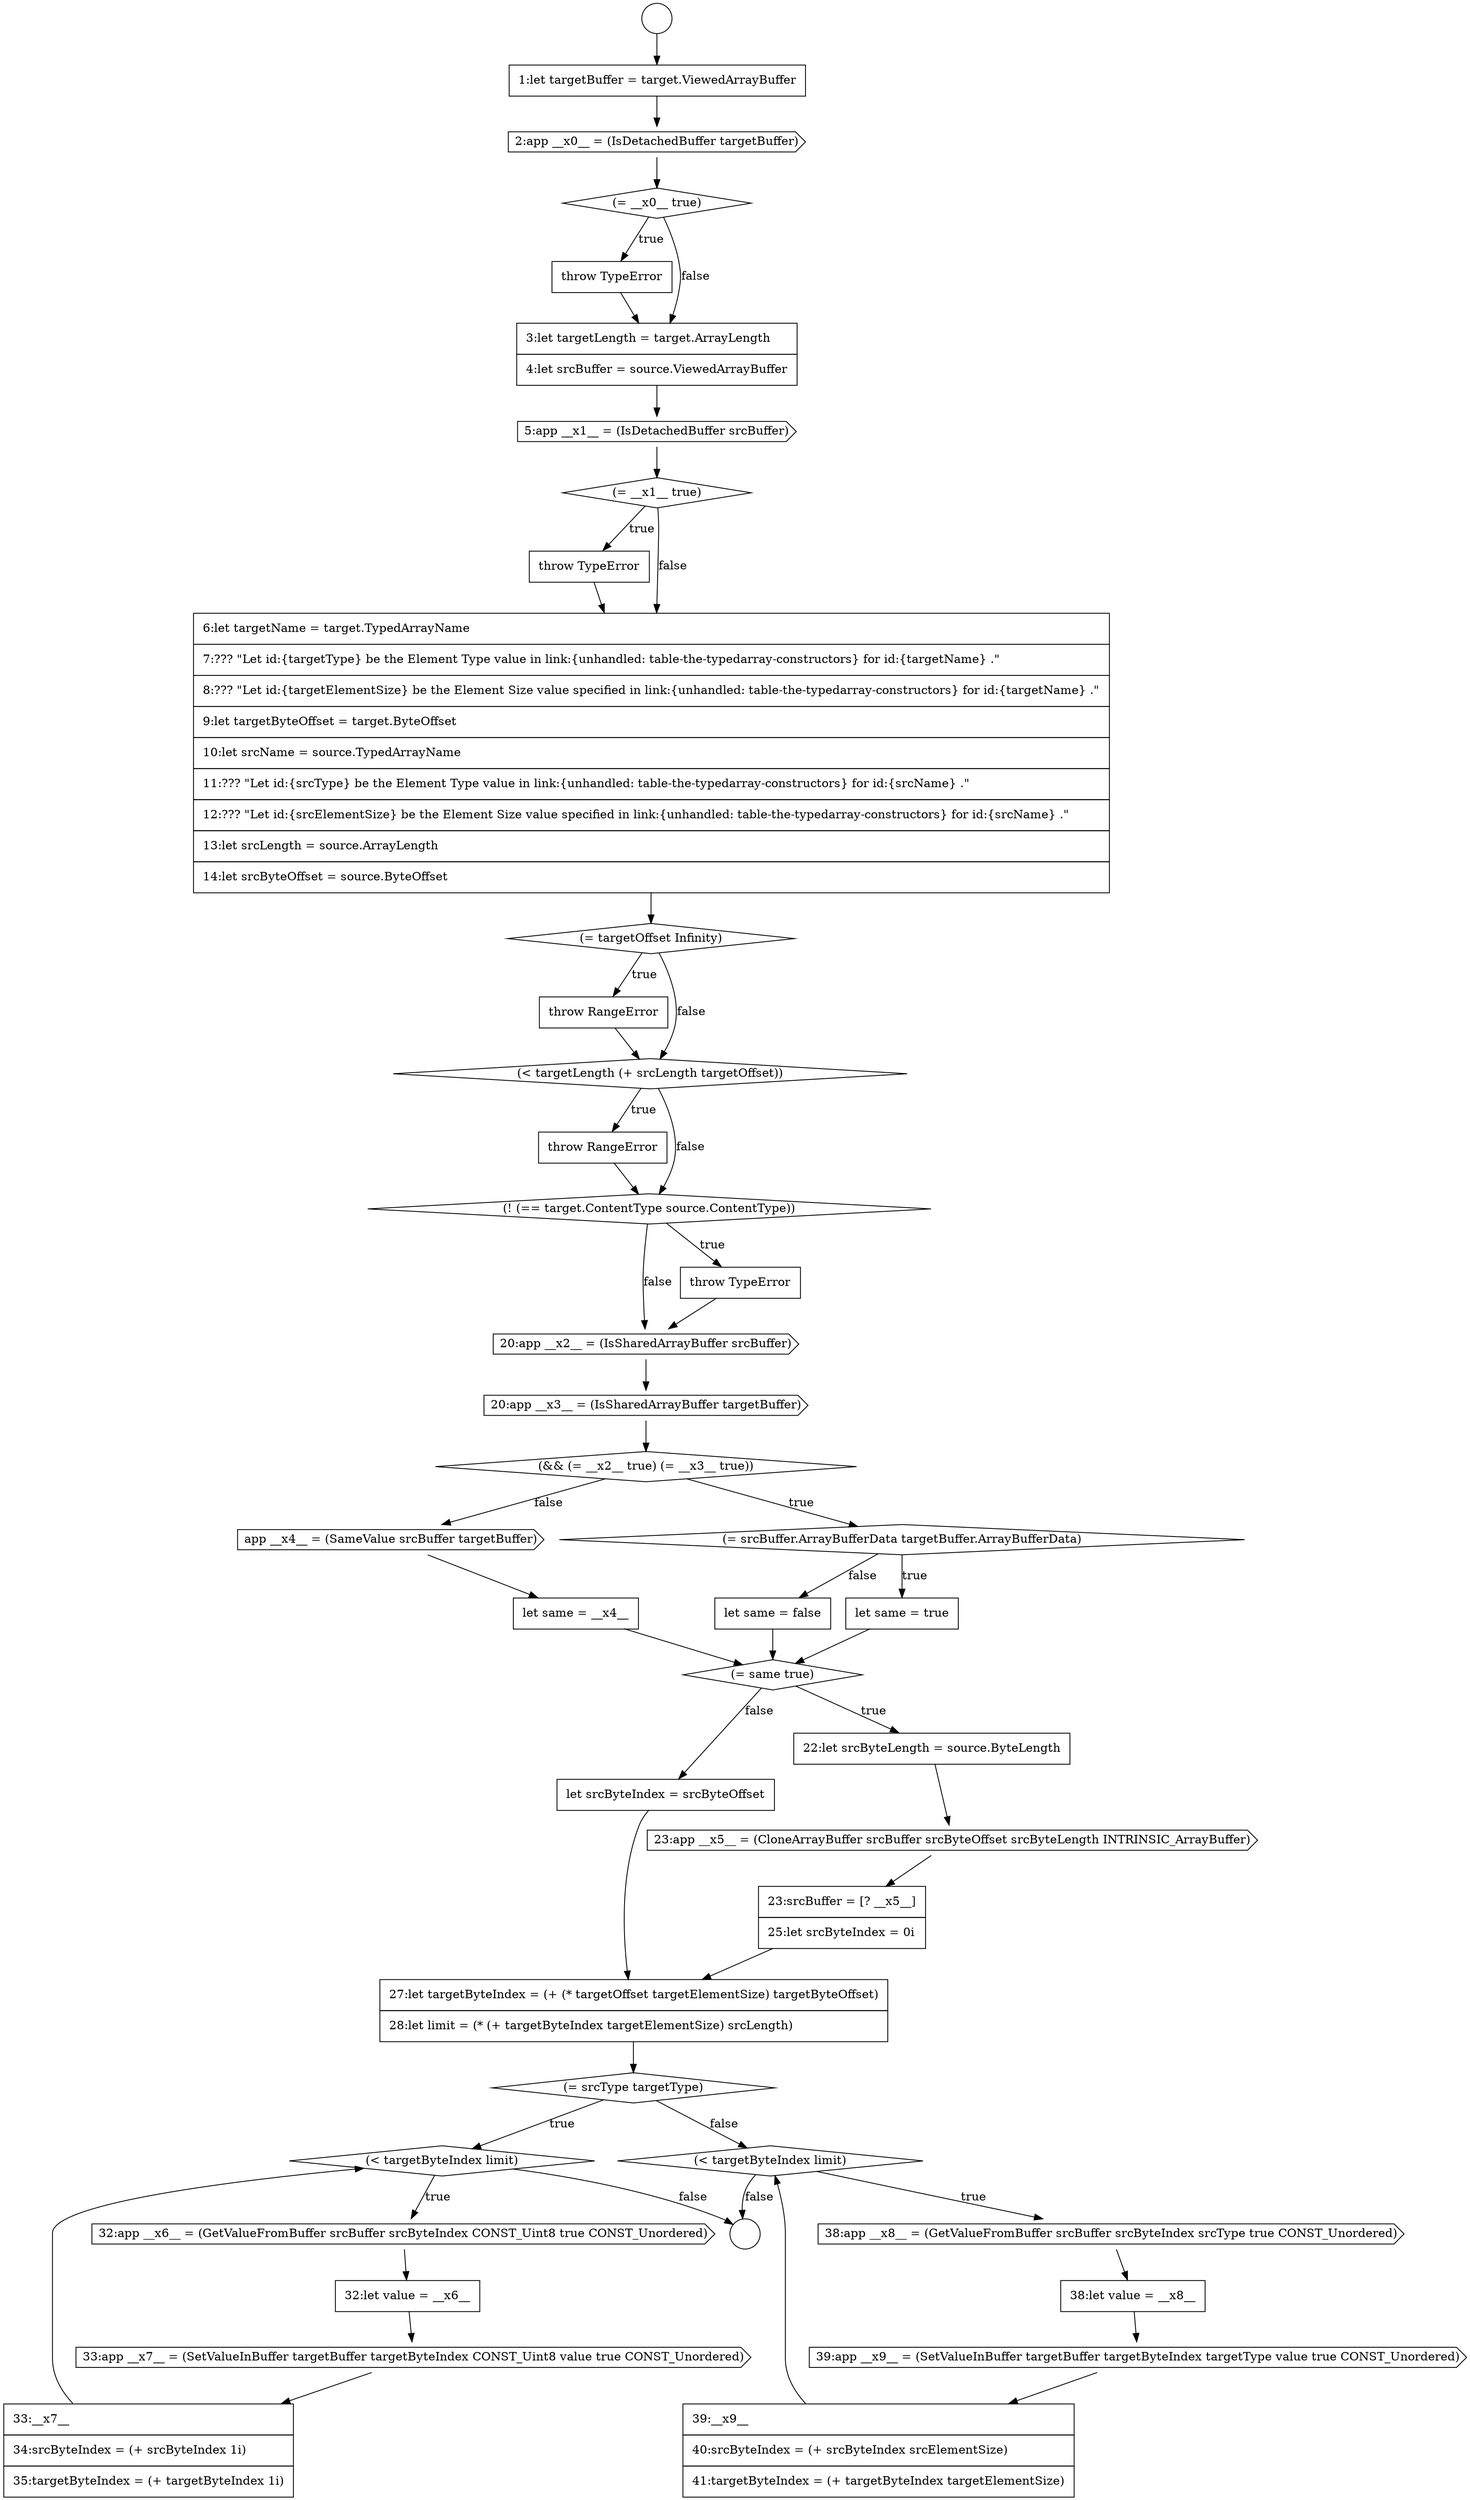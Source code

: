 digraph {
  node0 [shape=circle label=" " color="black" fillcolor="white" style=filled]
  node5 [shape=none, margin=0, label=<<font color="black">
    <table border="0" cellborder="1" cellspacing="0" cellpadding="10">
      <tr><td align="left">throw TypeError</td></tr>
    </table>
  </font>> color="black" fillcolor="white" style=filled]
  node10 [shape=none, margin=0, label=<<font color="black">
    <table border="0" cellborder="1" cellspacing="0" cellpadding="10">
      <tr><td align="left">6:let targetName = target.TypedArrayName</td></tr>
      <tr><td align="left">7:??? &quot;Let id:{targetType} be the Element Type value in link:{unhandled: table-the-typedarray-constructors} for id:{targetName} .&quot;</td></tr>
      <tr><td align="left">8:??? &quot;Let id:{targetElementSize} be the Element Size value specified in link:{unhandled: table-the-typedarray-constructors} for id:{targetName} .&quot;</td></tr>
      <tr><td align="left">9:let targetByteOffset = target.ByteOffset</td></tr>
      <tr><td align="left">10:let srcName = source.TypedArrayName</td></tr>
      <tr><td align="left">11:??? &quot;Let id:{srcType} be the Element Type value in link:{unhandled: table-the-typedarray-constructors} for id:{srcName} .&quot;</td></tr>
      <tr><td align="left">12:??? &quot;Let id:{srcElementSize} be the Element Size value specified in link:{unhandled: table-the-typedarray-constructors} for id:{srcName} .&quot;</td></tr>
      <tr><td align="left">13:let srcLength = source.ArrayLength</td></tr>
      <tr><td align="left">14:let srcByteOffset = source.ByteOffset</td></tr>
    </table>
  </font>> color="black" fillcolor="white" style=filled]
  node14 [shape=none, margin=0, label=<<font color="black">
    <table border="0" cellborder="1" cellspacing="0" cellpadding="10">
      <tr><td align="left">throw RangeError</td></tr>
    </table>
  </font>> color="black" fillcolor="white" style=filled]
  node1 [shape=circle label=" " color="black" fillcolor="white" style=filled]
  node6 [shape=none, margin=0, label=<<font color="black">
    <table border="0" cellborder="1" cellspacing="0" cellpadding="10">
      <tr><td align="left">3:let targetLength = target.ArrayLength</td></tr>
      <tr><td align="left">4:let srcBuffer = source.ViewedArrayBuffer</td></tr>
    </table>
  </font>> color="black" fillcolor="white" style=filled]
  node9 [shape=none, margin=0, label=<<font color="black">
    <table border="0" cellborder="1" cellspacing="0" cellpadding="10">
      <tr><td align="left">throw TypeError</td></tr>
    </table>
  </font>> color="black" fillcolor="white" style=filled]
  node2 [shape=none, margin=0, label=<<font color="black">
    <table border="0" cellborder="1" cellspacing="0" cellpadding="10">
      <tr><td align="left">1:let targetBuffer = target.ViewedArrayBuffer</td></tr>
    </table>
  </font>> color="black" fillcolor="white" style=filled]
  node12 [shape=none, margin=0, label=<<font color="black">
    <table border="0" cellborder="1" cellspacing="0" cellpadding="10">
      <tr><td align="left">throw RangeError</td></tr>
    </table>
  </font>> color="black" fillcolor="white" style=filled]
  node18 [shape=cds, label=<<font color="black">20:app __x3__ = (IsSharedArrayBuffer targetBuffer)</font>> color="black" fillcolor="white" style=filled]
  node11 [shape=diamond, label=<<font color="black">(= targetOffset Infinity)</font>> color="black" fillcolor="white" style=filled]
  node8 [shape=diamond, label=<<font color="black">(= __x1__ true)</font>> color="black" fillcolor="white" style=filled]
  node4 [shape=diamond, label=<<font color="black">(= __x0__ true)</font>> color="black" fillcolor="white" style=filled]
  node15 [shape=diamond, label=<<font color="black">(! (== target.ContentType source.ContentType))</font>> color="black" fillcolor="white" style=filled]
  node24 [shape=none, margin=0, label=<<font color="black">
    <table border="0" cellborder="1" cellspacing="0" cellpadding="10">
      <tr><td align="left">let same = __x4__</td></tr>
    </table>
  </font>> color="black" fillcolor="white" style=filled]
  node37 [shape=diamond, label=<<font color="black">(&lt; targetByteIndex limit)</font>> color="black" fillcolor="white" style=filled]
  node25 [shape=diamond, label=<<font color="black">(= same true)</font>> color="black" fillcolor="white" style=filled]
  node20 [shape=diamond, label=<<font color="black">(= srcBuffer.ArrayBufferData targetBuffer.ArrayBufferData)</font>> color="black" fillcolor="white" style=filled]
  node29 [shape=none, margin=0, label=<<font color="black">
    <table border="0" cellborder="1" cellspacing="0" cellpadding="10">
      <tr><td align="left">let srcByteIndex = srcByteOffset</td></tr>
    </table>
  </font>> color="black" fillcolor="white" style=filled]
  node21 [shape=none, margin=0, label=<<font color="black">
    <table border="0" cellborder="1" cellspacing="0" cellpadding="10">
      <tr><td align="left">let same = true</td></tr>
    </table>
  </font>> color="black" fillcolor="white" style=filled]
  node33 [shape=cds, label=<<font color="black">32:app __x6__ = (GetValueFromBuffer srcBuffer srcByteIndex CONST_Uint8 true CONST_Unordered)</font>> color="black" fillcolor="white" style=filled]
  node28 [shape=none, margin=0, label=<<font color="black">
    <table border="0" cellborder="1" cellspacing="0" cellpadding="10">
      <tr><td align="left">23:srcBuffer = [? __x5__]</td></tr>
      <tr><td align="left">25:let srcByteIndex = 0i</td></tr>
    </table>
  </font>> color="black" fillcolor="white" style=filled]
  node38 [shape=cds, label=<<font color="black">38:app __x8__ = (GetValueFromBuffer srcBuffer srcByteIndex srcType true CONST_Unordered)</font>> color="black" fillcolor="white" style=filled]
  node13 [shape=diamond, label=<<font color="black">(&lt; targetLength (+ srcLength targetOffset))</font>> color="black" fillcolor="white" style=filled]
  node41 [shape=none, margin=0, label=<<font color="black">
    <table border="0" cellborder="1" cellspacing="0" cellpadding="10">
      <tr><td align="left">39:__x9__</td></tr>
      <tr><td align="left">40:srcByteIndex = (+ srcByteIndex srcElementSize)</td></tr>
      <tr><td align="left">41:targetByteIndex = (+ targetByteIndex targetElementSize)</td></tr>
    </table>
  </font>> color="black" fillcolor="white" style=filled]
  node17 [shape=cds, label=<<font color="black">20:app __x2__ = (IsSharedArrayBuffer srcBuffer)</font>> color="black" fillcolor="white" style=filled]
  node32 [shape=diamond, label=<<font color="black">(&lt; targetByteIndex limit)</font>> color="black" fillcolor="white" style=filled]
  node34 [shape=none, margin=0, label=<<font color="black">
    <table border="0" cellborder="1" cellspacing="0" cellpadding="10">
      <tr><td align="left">32:let value = __x6__</td></tr>
    </table>
  </font>> color="black" fillcolor="white" style=filled]
  node22 [shape=none, margin=0, label=<<font color="black">
    <table border="0" cellborder="1" cellspacing="0" cellpadding="10">
      <tr><td align="left">let same = false</td></tr>
    </table>
  </font>> color="black" fillcolor="white" style=filled]
  node27 [shape=cds, label=<<font color="black">23:app __x5__ = (CloneArrayBuffer srcBuffer srcByteOffset srcByteLength INTRINSIC_ArrayBuffer)</font>> color="black" fillcolor="white" style=filled]
  node7 [shape=cds, label=<<font color="black">5:app __x1__ = (IsDetachedBuffer srcBuffer)</font>> color="black" fillcolor="white" style=filled]
  node39 [shape=none, margin=0, label=<<font color="black">
    <table border="0" cellborder="1" cellspacing="0" cellpadding="10">
      <tr><td align="left">38:let value = __x8__</td></tr>
    </table>
  </font>> color="black" fillcolor="white" style=filled]
  node3 [shape=cds, label=<<font color="black">2:app __x0__ = (IsDetachedBuffer targetBuffer)</font>> color="black" fillcolor="white" style=filled]
  node35 [shape=cds, label=<<font color="black">33:app __x7__ = (SetValueInBuffer targetBuffer targetByteIndex CONST_Uint8 value true CONST_Unordered)</font>> color="black" fillcolor="white" style=filled]
  node16 [shape=none, margin=0, label=<<font color="black">
    <table border="0" cellborder="1" cellspacing="0" cellpadding="10">
      <tr><td align="left">throw TypeError</td></tr>
    </table>
  </font>> color="black" fillcolor="white" style=filled]
  node31 [shape=diamond, label=<<font color="black">(= srcType targetType)</font>> color="black" fillcolor="white" style=filled]
  node40 [shape=cds, label=<<font color="black">39:app __x9__ = (SetValueInBuffer targetBuffer targetByteIndex targetType value true CONST_Unordered)</font>> color="black" fillcolor="white" style=filled]
  node26 [shape=none, margin=0, label=<<font color="black">
    <table border="0" cellborder="1" cellspacing="0" cellpadding="10">
      <tr><td align="left">22:let srcByteLength = source.ByteLength</td></tr>
    </table>
  </font>> color="black" fillcolor="white" style=filled]
  node23 [shape=cds, label=<<font color="black">app __x4__ = (SameValue srcBuffer targetBuffer)</font>> color="black" fillcolor="white" style=filled]
  node36 [shape=none, margin=0, label=<<font color="black">
    <table border="0" cellborder="1" cellspacing="0" cellpadding="10">
      <tr><td align="left">33:__x7__</td></tr>
      <tr><td align="left">34:srcByteIndex = (+ srcByteIndex 1i)</td></tr>
      <tr><td align="left">35:targetByteIndex = (+ targetByteIndex 1i)</td></tr>
    </table>
  </font>> color="black" fillcolor="white" style=filled]
  node30 [shape=none, margin=0, label=<<font color="black">
    <table border="0" cellborder="1" cellspacing="0" cellpadding="10">
      <tr><td align="left">27:let targetByteIndex = (+ (* targetOffset targetElementSize) targetByteOffset)</td></tr>
      <tr><td align="left">28:let limit = (* (+ targetByteIndex targetElementSize) srcLength)</td></tr>
    </table>
  </font>> color="black" fillcolor="white" style=filled]
  node19 [shape=diamond, label=<<font color="black">(&amp;&amp; (= __x2__ true) (= __x3__ true))</font>> color="black" fillcolor="white" style=filled]
  node29 -> node30 [ color="black"]
  node19 -> node20 [label=<<font color="black">true</font>> color="black"]
  node19 -> node23 [label=<<font color="black">false</font>> color="black"]
  node11 -> node12 [label=<<font color="black">true</font>> color="black"]
  node11 -> node13 [label=<<font color="black">false</font>> color="black"]
  node35 -> node36 [ color="black"]
  node0 -> node2 [ color="black"]
  node27 -> node28 [ color="black"]
  node10 -> node11 [ color="black"]
  node24 -> node25 [ color="black"]
  node8 -> node9 [label=<<font color="black">true</font>> color="black"]
  node8 -> node10 [label=<<font color="black">false</font>> color="black"]
  node38 -> node39 [ color="black"]
  node17 -> node18 [ color="black"]
  node33 -> node34 [ color="black"]
  node5 -> node6 [ color="black"]
  node3 -> node4 [ color="black"]
  node39 -> node40 [ color="black"]
  node7 -> node8 [ color="black"]
  node34 -> node35 [ color="black"]
  node18 -> node19 [ color="black"]
  node32 -> node33 [label=<<font color="black">true</font>> color="black"]
  node32 -> node1 [label=<<font color="black">false</font>> color="black"]
  node13 -> node14 [label=<<font color="black">true</font>> color="black"]
  node13 -> node15 [label=<<font color="black">false</font>> color="black"]
  node2 -> node3 [ color="black"]
  node28 -> node30 [ color="black"]
  node12 -> node13 [ color="black"]
  node25 -> node26 [label=<<font color="black">true</font>> color="black"]
  node25 -> node29 [label=<<font color="black">false</font>> color="black"]
  node21 -> node25 [ color="black"]
  node6 -> node7 [ color="black"]
  node15 -> node16 [label=<<font color="black">true</font>> color="black"]
  node15 -> node17 [label=<<font color="black">false</font>> color="black"]
  node9 -> node10 [ color="black"]
  node23 -> node24 [ color="black"]
  node14 -> node15 [ color="black"]
  node40 -> node41 [ color="black"]
  node30 -> node31 [ color="black"]
  node36 -> node32 [ color="black"]
  node31 -> node32 [label=<<font color="black">true</font>> color="black"]
  node31 -> node37 [label=<<font color="black">false</font>> color="black"]
  node26 -> node27 [ color="black"]
  node4 -> node5 [label=<<font color="black">true</font>> color="black"]
  node4 -> node6 [label=<<font color="black">false</font>> color="black"]
  node20 -> node21 [label=<<font color="black">true</font>> color="black"]
  node20 -> node22 [label=<<font color="black">false</font>> color="black"]
  node37 -> node38 [label=<<font color="black">true</font>> color="black"]
  node37 -> node1 [label=<<font color="black">false</font>> color="black"]
  node22 -> node25 [ color="black"]
  node16 -> node17 [ color="black"]
  node41 -> node37 [ color="black"]
}

